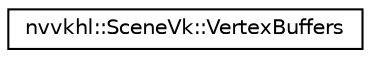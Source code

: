 digraph "Graphical Class Hierarchy"
{
 // LATEX_PDF_SIZE
  edge [fontname="Helvetica",fontsize="10",labelfontname="Helvetica",labelfontsize="10"];
  node [fontname="Helvetica",fontsize="10",shape=record];
  rankdir="LR";
  Node0 [label="nvvkhl::SceneVk::VertexBuffers",height=0.2,width=0.4,color="black", fillcolor="white", style="filled",URL="$structnvvkhl_1_1_scene_vk_1_1_vertex_buffers.html",tooltip=" "];
}
